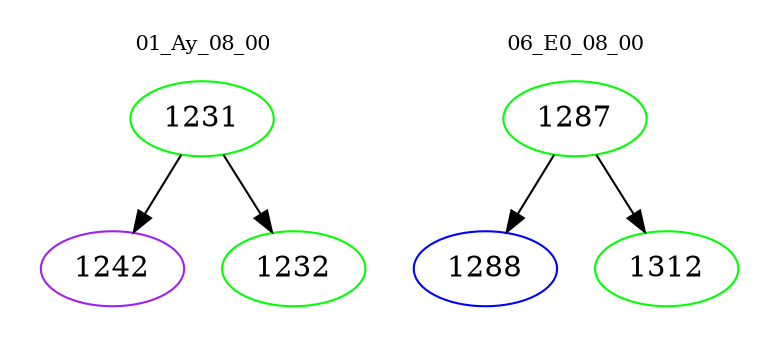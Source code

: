digraph{
subgraph cluster_0 {
color = white
label = "01_Ay_08_00";
fontsize=10;
T0_1231 [label="1231", color="green"]
T0_1231 -> T0_1242 [color="black"]
T0_1242 [label="1242", color="purple"]
T0_1231 -> T0_1232 [color="black"]
T0_1232 [label="1232", color="green"]
}
subgraph cluster_1 {
color = white
label = "06_E0_08_00";
fontsize=10;
T1_1287 [label="1287", color="green"]
T1_1287 -> T1_1288 [color="black"]
T1_1288 [label="1288", color="blue"]
T1_1287 -> T1_1312 [color="black"]
T1_1312 [label="1312", color="green"]
}
}
